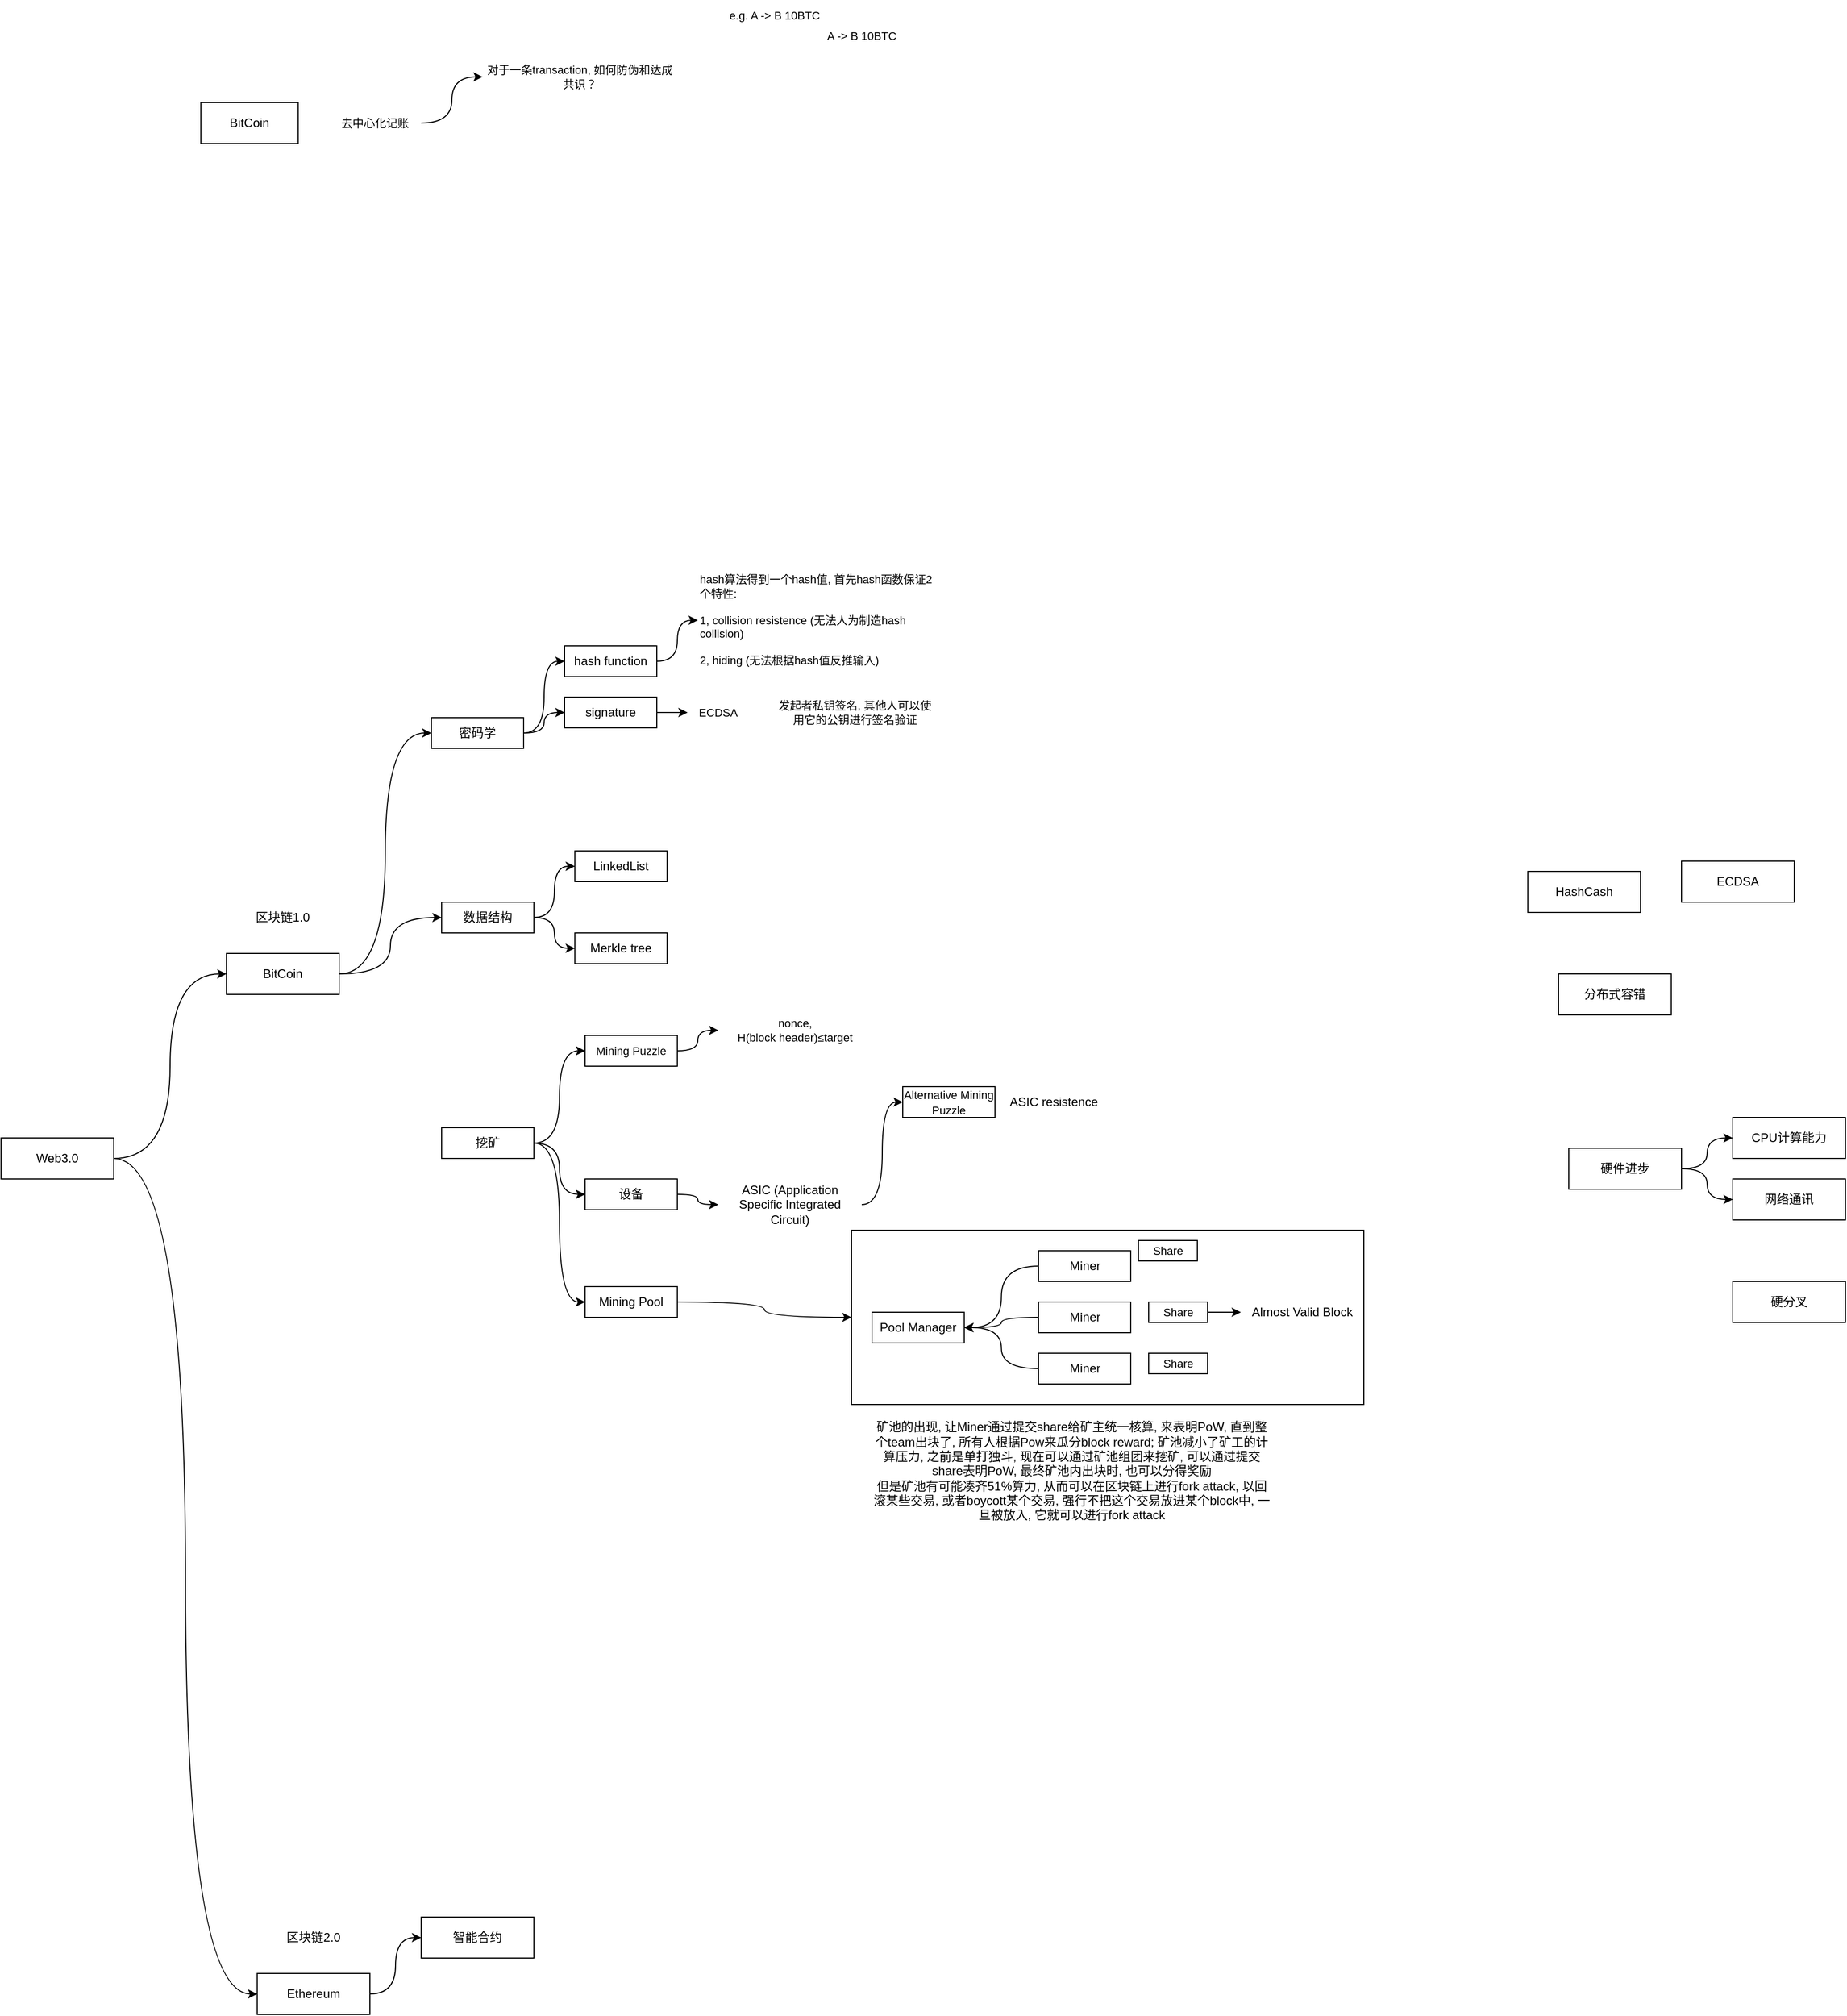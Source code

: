<mxfile version="28.2.0">
  <diagram id="98_-YopKsVhaZTTWU9En" name="Page-1">
    <mxGraphModel dx="1019" dy="1809" grid="1" gridSize="10" guides="1" tooltips="1" connect="1" arrows="1" fold="1" page="1" pageScale="1" pageWidth="827" pageHeight="1169" math="0" shadow="0">
      <root>
        <mxCell id="0" />
        <mxCell id="1" parent="0" />
        <mxCell id="L_eL_teailExIP526OJV-42" value="" style="rounded=0;whiteSpace=wrap;html=1;fontFamily=Helvetica;fontSize=11;fontColor=default;labelBackgroundColor=default;" vertex="1" parent="1">
          <mxGeometry x="880" y="350" width="500" height="170" as="geometry" />
        </mxCell>
        <mxCell id="F0gRG6pWzUZrUAnxOXtk-17" style="edgeStyle=orthogonalEdgeStyle;curved=1;rounded=0;orthogonalLoop=1;jettySize=auto;html=1;entryX=0;entryY=0.5;entryDx=0;entryDy=0;elbow=vertical;" parent="1" source="F0gRG6pWzUZrUAnxOXtk-1" target="F0gRG6pWzUZrUAnxOXtk-14" edge="1">
          <mxGeometry relative="1" as="geometry" />
        </mxCell>
        <mxCell id="F0gRG6pWzUZrUAnxOXtk-19" style="edgeStyle=orthogonalEdgeStyle;curved=1;rounded=0;orthogonalLoop=1;jettySize=auto;html=1;entryX=0;entryY=0.5;entryDx=0;entryDy=0;elbow=vertical;" parent="1" source="F0gRG6pWzUZrUAnxOXtk-1" target="F0gRG6pWzUZrUAnxOXtk-18" edge="1">
          <mxGeometry relative="1" as="geometry" />
        </mxCell>
        <mxCell id="F0gRG6pWzUZrUAnxOXtk-1" value="Web3.0" style="rounded=0;whiteSpace=wrap;html=1;" parent="1" vertex="1">
          <mxGeometry x="50" y="260" width="110" height="40" as="geometry" />
        </mxCell>
        <mxCell id="L_eL_teailExIP526OJV-3" style="edgeStyle=orthogonalEdgeStyle;shape=connector;curved=1;rounded=0;orthogonalLoop=1;jettySize=auto;html=1;entryX=0;entryY=0.5;entryDx=0;entryDy=0;strokeColor=default;align=center;verticalAlign=middle;fontFamily=Helvetica;fontSize=11;fontColor=default;labelBackgroundColor=default;endArrow=classic;" edge="1" parent="1" source="F0gRG6pWzUZrUAnxOXtk-2" target="L_eL_teailExIP526OJV-2">
          <mxGeometry relative="1" as="geometry" />
        </mxCell>
        <mxCell id="L_eL_teailExIP526OJV-14" style="edgeStyle=orthogonalEdgeStyle;shape=connector;curved=1;rounded=0;orthogonalLoop=1;jettySize=auto;html=1;strokeColor=default;align=center;verticalAlign=middle;fontFamily=Helvetica;fontSize=11;fontColor=default;labelBackgroundColor=default;endArrow=classic;" edge="1" parent="1" source="F0gRG6pWzUZrUAnxOXtk-2" target="L_eL_teailExIP526OJV-13">
          <mxGeometry relative="1" as="geometry" />
        </mxCell>
        <mxCell id="F0gRG6pWzUZrUAnxOXtk-2" value="密码学" style="rounded=0;whiteSpace=wrap;html=1;" parent="1" vertex="1">
          <mxGeometry x="470" y="-150" width="90" height="30" as="geometry" />
        </mxCell>
        <mxCell id="F0gRG6pWzUZrUAnxOXtk-3" value="分布式容错" style="rounded=0;whiteSpace=wrap;html=1;" parent="1" vertex="1">
          <mxGeometry x="1570" y="100" width="110" height="40" as="geometry" />
        </mxCell>
        <mxCell id="F0gRG6pWzUZrUAnxOXtk-9" style="edgeStyle=orthogonalEdgeStyle;rounded=0;orthogonalLoop=1;jettySize=auto;html=1;entryX=0;entryY=0.5;entryDx=0;entryDy=0;elbow=vertical;curved=1;" parent="1" source="F0gRG6pWzUZrUAnxOXtk-4" target="F0gRG6pWzUZrUAnxOXtk-7" edge="1">
          <mxGeometry relative="1" as="geometry" />
        </mxCell>
        <mxCell id="F0gRG6pWzUZrUAnxOXtk-12" style="edgeStyle=orthogonalEdgeStyle;curved=1;rounded=0;orthogonalLoop=1;jettySize=auto;html=1;entryX=0;entryY=0.5;entryDx=0;entryDy=0;elbow=vertical;" parent="1" source="F0gRG6pWzUZrUAnxOXtk-4" target="F0gRG6pWzUZrUAnxOXtk-8" edge="1">
          <mxGeometry relative="1" as="geometry" />
        </mxCell>
        <mxCell id="F0gRG6pWzUZrUAnxOXtk-4" value="硬件进步" style="rounded=0;whiteSpace=wrap;html=1;" parent="1" vertex="1">
          <mxGeometry x="1580" y="270" width="110" height="40" as="geometry" />
        </mxCell>
        <mxCell id="F0gRG6pWzUZrUAnxOXtk-5" value="HashCash" style="rounded=0;whiteSpace=wrap;html=1;" parent="1" vertex="1">
          <mxGeometry x="1540" width="110" height="40" as="geometry" />
        </mxCell>
        <mxCell id="F0gRG6pWzUZrUAnxOXtk-6" value="ECDSA" style="rounded=0;whiteSpace=wrap;html=1;" parent="1" vertex="1">
          <mxGeometry x="1690" y="-10" width="110" height="40" as="geometry" />
        </mxCell>
        <mxCell id="F0gRG6pWzUZrUAnxOXtk-7" value="CPU计算能力" style="rounded=0;whiteSpace=wrap;html=1;" parent="1" vertex="1">
          <mxGeometry x="1740" y="240" width="110" height="40" as="geometry" />
        </mxCell>
        <mxCell id="F0gRG6pWzUZrUAnxOXtk-8" value="网络通讯" style="rounded=0;whiteSpace=wrap;html=1;" parent="1" vertex="1">
          <mxGeometry x="1740" y="300" width="110" height="40" as="geometry" />
        </mxCell>
        <mxCell id="F0gRG6pWzUZrUAnxOXtk-13" value="硬分叉" style="rounded=0;whiteSpace=wrap;html=1;" parent="1" vertex="1">
          <mxGeometry x="1740" y="400" width="110" height="40" as="geometry" />
        </mxCell>
        <mxCell id="F0gRG6pWzUZrUAnxOXtk-23" style="edgeStyle=orthogonalEdgeStyle;curved=1;rounded=0;orthogonalLoop=1;jettySize=auto;html=1;entryX=0;entryY=0.5;entryDx=0;entryDy=0;elbow=vertical;" parent="1" source="F0gRG6pWzUZrUAnxOXtk-14" target="F0gRG6pWzUZrUAnxOXtk-20" edge="1">
          <mxGeometry relative="1" as="geometry" />
        </mxCell>
        <mxCell id="F0gRG6pWzUZrUAnxOXtk-14" value="&lt;span style=&quot;font-size: 12px;&quot;&gt;Ethereum&lt;/span&gt;" style="rounded=0;whiteSpace=wrap;html=1;" parent="1" vertex="1">
          <mxGeometry x="300" y="1075" width="110" height="40" as="geometry" />
        </mxCell>
        <mxCell id="L_eL_teailExIP526OJV-1" style="edgeStyle=orthogonalEdgeStyle;rounded=0;orthogonalLoop=1;jettySize=auto;html=1;entryX=0;entryY=0.5;entryDx=0;entryDy=0;curved=1;" edge="1" parent="1" source="F0gRG6pWzUZrUAnxOXtk-18" target="F0gRG6pWzUZrUAnxOXtk-2">
          <mxGeometry relative="1" as="geometry" />
        </mxCell>
        <mxCell id="L_eL_teailExIP526OJV-5" style="edgeStyle=orthogonalEdgeStyle;shape=connector;curved=1;rounded=0;orthogonalLoop=1;jettySize=auto;html=1;entryX=0;entryY=0.5;entryDx=0;entryDy=0;strokeColor=default;align=center;verticalAlign=middle;fontFamily=Helvetica;fontSize=11;fontColor=default;labelBackgroundColor=default;endArrow=classic;" edge="1" parent="1" source="F0gRG6pWzUZrUAnxOXtk-18" target="L_eL_teailExIP526OJV-4">
          <mxGeometry relative="1" as="geometry" />
        </mxCell>
        <mxCell id="F0gRG6pWzUZrUAnxOXtk-18" value="BitCoin" style="rounded=0;whiteSpace=wrap;html=1;" parent="1" vertex="1">
          <mxGeometry x="270" y="80" width="110" height="40" as="geometry" />
        </mxCell>
        <mxCell id="F0gRG6pWzUZrUAnxOXtk-20" value="智能合约" style="rounded=0;whiteSpace=wrap;html=1;" parent="1" vertex="1">
          <mxGeometry x="460" y="1020" width="110" height="40" as="geometry" />
        </mxCell>
        <mxCell id="F0gRG6pWzUZrUAnxOXtk-21" value="区块链1.0" style="text;html=1;strokeColor=none;fillColor=none;align=center;verticalAlign=middle;whiteSpace=wrap;rounded=0;" parent="1" vertex="1">
          <mxGeometry x="295" y="30" width="60" height="30" as="geometry" />
        </mxCell>
        <mxCell id="F0gRG6pWzUZrUAnxOXtk-22" value="区块链2.0" style="text;html=1;strokeColor=none;fillColor=none;align=center;verticalAlign=middle;whiteSpace=wrap;rounded=0;" parent="1" vertex="1">
          <mxGeometry x="325" y="1025" width="60" height="30" as="geometry" />
        </mxCell>
        <mxCell id="L_eL_teailExIP526OJV-7" style="edgeStyle=orthogonalEdgeStyle;shape=connector;curved=1;rounded=0;orthogonalLoop=1;jettySize=auto;html=1;strokeColor=default;align=center;verticalAlign=middle;fontFamily=Helvetica;fontSize=11;fontColor=default;labelBackgroundColor=default;endArrow=classic;" edge="1" parent="1" source="L_eL_teailExIP526OJV-2" target="L_eL_teailExIP526OJV-6">
          <mxGeometry relative="1" as="geometry" />
        </mxCell>
        <mxCell id="L_eL_teailExIP526OJV-2" value="hash function" style="rounded=0;whiteSpace=wrap;html=1;" vertex="1" parent="1">
          <mxGeometry x="600" y="-220" width="90" height="30" as="geometry" />
        </mxCell>
        <mxCell id="L_eL_teailExIP526OJV-10" style="edgeStyle=orthogonalEdgeStyle;shape=connector;curved=1;rounded=0;orthogonalLoop=1;jettySize=auto;html=1;entryX=0;entryY=0.5;entryDx=0;entryDy=0;strokeColor=default;align=center;verticalAlign=middle;fontFamily=Helvetica;fontSize=11;fontColor=default;labelBackgroundColor=default;endArrow=classic;" edge="1" parent="1" source="L_eL_teailExIP526OJV-4" target="L_eL_teailExIP526OJV-8">
          <mxGeometry relative="1" as="geometry" />
        </mxCell>
        <mxCell id="L_eL_teailExIP526OJV-12" style="edgeStyle=orthogonalEdgeStyle;shape=connector;curved=1;rounded=0;orthogonalLoop=1;jettySize=auto;html=1;entryX=0;entryY=0.5;entryDx=0;entryDy=0;strokeColor=default;align=center;verticalAlign=middle;fontFamily=Helvetica;fontSize=11;fontColor=default;labelBackgroundColor=default;endArrow=classic;" edge="1" parent="1" source="L_eL_teailExIP526OJV-4" target="L_eL_teailExIP526OJV-9">
          <mxGeometry relative="1" as="geometry" />
        </mxCell>
        <mxCell id="L_eL_teailExIP526OJV-4" value="数据结构" style="rounded=0;whiteSpace=wrap;html=1;" vertex="1" parent="1">
          <mxGeometry x="480" y="30" width="90" height="30" as="geometry" />
        </mxCell>
        <mxCell id="L_eL_teailExIP526OJV-6" value="&lt;div&gt;hash算法得到一个hash值, 首先hash函数保证2个特性:&lt;/div&gt;&lt;div&gt;&lt;br&gt;&lt;/div&gt;&lt;div&gt;1, collision resistence (无法人为制造hash collision)&lt;/div&gt;&lt;div&gt;&lt;br&gt;&lt;/div&gt;&lt;div&gt;2, hiding (无法根据hash值反推输入)&lt;/div&gt;" style="text;html=1;align=left;verticalAlign=middle;whiteSpace=wrap;rounded=0;fontFamily=Helvetica;fontSize=11;fontColor=default;labelBackgroundColor=default;" vertex="1" parent="1">
          <mxGeometry x="730" y="-300" width="230" height="110" as="geometry" />
        </mxCell>
        <mxCell id="L_eL_teailExIP526OJV-8" value="LinkedList" style="rounded=0;whiteSpace=wrap;html=1;" vertex="1" parent="1">
          <mxGeometry x="610" y="-20" width="90" height="30" as="geometry" />
        </mxCell>
        <mxCell id="L_eL_teailExIP526OJV-9" value="Merkle tree" style="rounded=0;whiteSpace=wrap;html=1;" vertex="1" parent="1">
          <mxGeometry x="610" y="60" width="90" height="30" as="geometry" />
        </mxCell>
        <mxCell id="L_eL_teailExIP526OJV-26" value="" style="edgeStyle=orthogonalEdgeStyle;shape=connector;curved=1;rounded=0;orthogonalLoop=1;jettySize=auto;html=1;strokeColor=default;align=center;verticalAlign=middle;fontFamily=Helvetica;fontSize=11;fontColor=default;labelBackgroundColor=default;endArrow=classic;" edge="1" parent="1" source="L_eL_teailExIP526OJV-13" target="L_eL_teailExIP526OJV-25">
          <mxGeometry relative="1" as="geometry" />
        </mxCell>
        <mxCell id="L_eL_teailExIP526OJV-13" value="signature" style="rounded=0;whiteSpace=wrap;html=1;" vertex="1" parent="1">
          <mxGeometry x="600" y="-170" width="90" height="30" as="geometry" />
        </mxCell>
        <mxCell id="L_eL_teailExIP526OJV-44" style="edgeStyle=orthogonalEdgeStyle;shape=connector;curved=1;rounded=0;orthogonalLoop=1;jettySize=auto;html=1;entryX=0;entryY=0.5;entryDx=0;entryDy=0;strokeColor=default;align=center;verticalAlign=middle;fontFamily=Helvetica;fontSize=11;fontColor=default;labelBackgroundColor=default;endArrow=classic;" edge="1" parent="1" source="L_eL_teailExIP526OJV-15" target="L_eL_teailExIP526OJV-20">
          <mxGeometry relative="1" as="geometry" />
        </mxCell>
        <mxCell id="L_eL_teailExIP526OJV-45" style="edgeStyle=orthogonalEdgeStyle;shape=connector;curved=1;rounded=0;orthogonalLoop=1;jettySize=auto;html=1;entryX=0;entryY=0.5;entryDx=0;entryDy=0;strokeColor=default;align=center;verticalAlign=middle;fontFamily=Helvetica;fontSize=11;fontColor=default;labelBackgroundColor=default;endArrow=classic;" edge="1" parent="1" source="L_eL_teailExIP526OJV-15" target="L_eL_teailExIP526OJV-16">
          <mxGeometry relative="1" as="geometry" />
        </mxCell>
        <mxCell id="L_eL_teailExIP526OJV-46" style="edgeStyle=orthogonalEdgeStyle;shape=connector;curved=1;rounded=0;orthogonalLoop=1;jettySize=auto;html=1;entryX=0;entryY=0.5;entryDx=0;entryDy=0;strokeColor=default;align=center;verticalAlign=middle;fontFamily=Helvetica;fontSize=11;fontColor=default;labelBackgroundColor=default;endArrow=classic;" edge="1" parent="1" source="L_eL_teailExIP526OJV-15" target="L_eL_teailExIP526OJV-33">
          <mxGeometry relative="1" as="geometry" />
        </mxCell>
        <mxCell id="L_eL_teailExIP526OJV-15" value="挖矿" style="rounded=0;whiteSpace=wrap;html=1;" vertex="1" parent="1">
          <mxGeometry x="480" y="250" width="90" height="30" as="geometry" />
        </mxCell>
        <mxCell id="L_eL_teailExIP526OJV-18" style="edgeStyle=orthogonalEdgeStyle;shape=connector;curved=1;rounded=0;orthogonalLoop=1;jettySize=auto;html=1;strokeColor=default;align=center;verticalAlign=middle;fontFamily=Helvetica;fontSize=11;fontColor=default;labelBackgroundColor=default;endArrow=classic;" edge="1" parent="1" source="L_eL_teailExIP526OJV-16" target="L_eL_teailExIP526OJV-17">
          <mxGeometry relative="1" as="geometry" />
        </mxCell>
        <mxCell id="L_eL_teailExIP526OJV-16" value="设备" style="rounded=0;whiteSpace=wrap;html=1;" vertex="1" parent="1">
          <mxGeometry x="620" y="300" width="90" height="30" as="geometry" />
        </mxCell>
        <mxCell id="L_eL_teailExIP526OJV-24" style="edgeStyle=orthogonalEdgeStyle;shape=connector;curved=1;rounded=0;orthogonalLoop=1;jettySize=auto;html=1;entryX=0;entryY=0.5;entryDx=0;entryDy=0;strokeColor=default;align=center;verticalAlign=middle;fontFamily=Helvetica;fontSize=11;fontColor=default;labelBackgroundColor=default;endArrow=classic;" edge="1" parent="1" source="L_eL_teailExIP526OJV-17" target="L_eL_teailExIP526OJV-22">
          <mxGeometry relative="1" as="geometry" />
        </mxCell>
        <mxCell id="L_eL_teailExIP526OJV-17" value="ASIC (Application Specific Integrated Circuit)" style="text;html=1;strokeColor=none;fillColor=none;align=center;verticalAlign=middle;whiteSpace=wrap;rounded=0;" vertex="1" parent="1">
          <mxGeometry x="750" y="300" width="140" height="50" as="geometry" />
        </mxCell>
        <mxCell id="L_eL_teailExIP526OJV-19" value="&lt;span class=&quot;base&quot;&gt;&lt;span class=&quot;mord mathnormal&quot;&gt;nonce, H&lt;/span&gt;&lt;span class=&quot;mopen&quot;&gt;(&lt;/span&gt;&lt;span class=&quot;mord text&quot;&gt;&lt;span class=&quot;mord&quot;&gt;block&amp;nbsp;header&lt;/span&gt;&lt;/span&gt;&lt;span class=&quot;mclose&quot;&gt;)&lt;/span&gt;&lt;span class=&quot;mspace&quot;&gt;&lt;/span&gt;&lt;span class=&quot;mrel&quot;&gt;≤&lt;/span&gt;&lt;span class=&quot;mspace&quot;&gt;&lt;/span&gt;&lt;/span&gt;&lt;span class=&quot;base&quot;&gt;&lt;span class=&quot;strut&quot;&gt;&lt;/span&gt;&lt;span class=&quot;mord text&quot;&gt;&lt;span class=&quot;mord&quot;&gt;target&lt;/span&gt;&lt;/span&gt;&lt;/span&gt;" style="text;html=1;align=center;verticalAlign=middle;whiteSpace=wrap;rounded=0;fontFamily=Helvetica;fontSize=11;fontColor=default;labelBackgroundColor=default;" vertex="1" parent="1">
          <mxGeometry x="750" y="140" width="150" height="30" as="geometry" />
        </mxCell>
        <mxCell id="L_eL_teailExIP526OJV-21" style="edgeStyle=orthogonalEdgeStyle;shape=connector;curved=1;rounded=0;orthogonalLoop=1;jettySize=auto;html=1;strokeColor=default;align=center;verticalAlign=middle;fontFamily=Helvetica;fontSize=11;fontColor=default;labelBackgroundColor=default;endArrow=classic;" edge="1" parent="1" source="L_eL_teailExIP526OJV-20" target="L_eL_teailExIP526OJV-19">
          <mxGeometry relative="1" as="geometry" />
        </mxCell>
        <mxCell id="L_eL_teailExIP526OJV-20" value="&lt;span style=&quot;font-size: 11px; background-color: rgb(255, 255, 255);&quot;&gt;Mining Puzzle&lt;/span&gt;" style="rounded=0;whiteSpace=wrap;html=1;" vertex="1" parent="1">
          <mxGeometry x="620" y="160" width="90" height="30" as="geometry" />
        </mxCell>
        <mxCell id="L_eL_teailExIP526OJV-22" value="&lt;span style=&quot;font-size: 11px; background-color: rgb(255, 255, 255);&quot;&gt;Alternative Mining Puzzle&lt;/span&gt;" style="rounded=0;whiteSpace=wrap;html=1;" vertex="1" parent="1">
          <mxGeometry x="930" y="210" width="90" height="30" as="geometry" />
        </mxCell>
        <mxCell id="L_eL_teailExIP526OJV-23" value="ASIC resistence" style="text;html=1;strokeColor=none;fillColor=none;align=center;verticalAlign=middle;whiteSpace=wrap;rounded=0;" vertex="1" parent="1">
          <mxGeometry x="1030" y="210" width="95" height="30" as="geometry" />
        </mxCell>
        <mxCell id="L_eL_teailExIP526OJV-25" value="ECDSA" style="text;html=1;align=center;verticalAlign=middle;whiteSpace=wrap;rounded=0;fontFamily=Helvetica;fontSize=11;fontColor=default;labelBackgroundColor=default;" vertex="1" parent="1">
          <mxGeometry x="720" y="-170" width="60" height="30" as="geometry" />
        </mxCell>
        <mxCell id="L_eL_teailExIP526OJV-27" value="发起者私钥签名, 其他人可以使用它的公钥进行签名验证" style="text;html=1;align=center;verticalAlign=middle;whiteSpace=wrap;rounded=0;fontFamily=Helvetica;fontSize=11;fontColor=default;labelBackgroundColor=default;" vertex="1" parent="1">
          <mxGeometry x="807" y="-170" width="153" height="30" as="geometry" />
        </mxCell>
        <mxCell id="L_eL_teailExIP526OJV-30" value="" style="edgeStyle=orthogonalEdgeStyle;shape=connector;curved=1;rounded=0;orthogonalLoop=1;jettySize=auto;html=1;strokeColor=default;align=center;verticalAlign=middle;fontFamily=Helvetica;fontSize=11;fontColor=default;labelBackgroundColor=default;endArrow=classic;" edge="1" parent="1" source="L_eL_teailExIP526OJV-28" target="L_eL_teailExIP526OJV-29">
          <mxGeometry relative="1" as="geometry" />
        </mxCell>
        <mxCell id="L_eL_teailExIP526OJV-28" value="&lt;span style=&quot;font-size: 11px; background-color: rgb(255, 255, 255);&quot;&gt;Share&lt;/span&gt;" style="rounded=0;whiteSpace=wrap;html=1;" vertex="1" parent="1">
          <mxGeometry x="1170" y="420" width="57.5" height="20" as="geometry" />
        </mxCell>
        <mxCell id="L_eL_teailExIP526OJV-29" value="Almost Valid Block" style="text;html=1;strokeColor=none;fillColor=none;align=center;verticalAlign=middle;whiteSpace=wrap;rounded=0;" vertex="1" parent="1">
          <mxGeometry x="1260" y="415" width="120" height="30" as="geometry" />
        </mxCell>
        <mxCell id="L_eL_teailExIP526OJV-31" value="Pool Manager" style="rounded=0;whiteSpace=wrap;html=1;" vertex="1" parent="1">
          <mxGeometry x="900" y="430" width="90" height="30" as="geometry" />
        </mxCell>
        <mxCell id="L_eL_teailExIP526OJV-43" style="edgeStyle=orthogonalEdgeStyle;shape=connector;curved=1;rounded=0;orthogonalLoop=1;jettySize=auto;html=1;strokeColor=default;align=center;verticalAlign=middle;fontFamily=Helvetica;fontSize=11;fontColor=default;labelBackgroundColor=default;endArrow=classic;" edge="1" parent="1" source="L_eL_teailExIP526OJV-33" target="L_eL_teailExIP526OJV-42">
          <mxGeometry relative="1" as="geometry" />
        </mxCell>
        <mxCell id="L_eL_teailExIP526OJV-33" value="Mining Pool" style="rounded=0;whiteSpace=wrap;html=1;" vertex="1" parent="1">
          <mxGeometry x="620" y="405" width="90" height="30" as="geometry" />
        </mxCell>
        <mxCell id="L_eL_teailExIP526OJV-37" style="edgeStyle=orthogonalEdgeStyle;shape=connector;curved=1;rounded=0;orthogonalLoop=1;jettySize=auto;html=1;entryX=1;entryY=0.5;entryDx=0;entryDy=0;strokeColor=default;align=center;verticalAlign=middle;fontFamily=Helvetica;fontSize=11;fontColor=default;labelBackgroundColor=default;endArrow=classic;" edge="1" parent="1" source="L_eL_teailExIP526OJV-34" target="L_eL_teailExIP526OJV-31">
          <mxGeometry relative="1" as="geometry" />
        </mxCell>
        <mxCell id="L_eL_teailExIP526OJV-34" value="Miner" style="rounded=0;whiteSpace=wrap;html=1;" vertex="1" parent="1">
          <mxGeometry x="1062.5" y="370" width="90" height="30" as="geometry" />
        </mxCell>
        <mxCell id="L_eL_teailExIP526OJV-38" style="edgeStyle=orthogonalEdgeStyle;shape=connector;curved=1;rounded=0;orthogonalLoop=1;jettySize=auto;html=1;strokeColor=default;align=center;verticalAlign=middle;fontFamily=Helvetica;fontSize=11;fontColor=default;labelBackgroundColor=default;endArrow=classic;" edge="1" parent="1" source="L_eL_teailExIP526OJV-35" target="L_eL_teailExIP526OJV-31">
          <mxGeometry relative="1" as="geometry" />
        </mxCell>
        <mxCell id="L_eL_teailExIP526OJV-35" value="Miner" style="rounded=0;whiteSpace=wrap;html=1;" vertex="1" parent="1">
          <mxGeometry x="1062.5" y="420" width="90" height="30" as="geometry" />
        </mxCell>
        <mxCell id="L_eL_teailExIP526OJV-39" style="edgeStyle=orthogonalEdgeStyle;shape=connector;curved=1;rounded=0;orthogonalLoop=1;jettySize=auto;html=1;entryX=1;entryY=0.5;entryDx=0;entryDy=0;strokeColor=default;align=center;verticalAlign=middle;fontFamily=Helvetica;fontSize=11;fontColor=default;labelBackgroundColor=default;endArrow=classic;" edge="1" parent="1" source="L_eL_teailExIP526OJV-36" target="L_eL_teailExIP526OJV-31">
          <mxGeometry relative="1" as="geometry" />
        </mxCell>
        <mxCell id="L_eL_teailExIP526OJV-36" value="Miner" style="rounded=0;whiteSpace=wrap;html=1;" vertex="1" parent="1">
          <mxGeometry x="1062.5" y="470" width="90" height="30" as="geometry" />
        </mxCell>
        <mxCell id="L_eL_teailExIP526OJV-40" value="&lt;span style=&quot;font-size: 11px; background-color: rgb(255, 255, 255);&quot;&gt;Share&lt;/span&gt;" style="rounded=0;whiteSpace=wrap;html=1;" vertex="1" parent="1">
          <mxGeometry x="1170" y="470" width="57.5" height="20" as="geometry" />
        </mxCell>
        <mxCell id="L_eL_teailExIP526OJV-41" value="&lt;span style=&quot;font-size: 11px; background-color: rgb(255, 255, 255);&quot;&gt;Share&lt;/span&gt;" style="rounded=0;whiteSpace=wrap;html=1;" vertex="1" parent="1">
          <mxGeometry x="1160" y="360" width="57.5" height="20" as="geometry" />
        </mxCell>
        <mxCell id="L_eL_teailExIP526OJV-47" value="矿池的出现, 让Miner通过提交share给矿主统一核算, 来表明PoW, 直到整个team出块了, 所有人根据Pow来瓜分block reward; 矿池减小了矿工的计算压力, 之前是单打独斗, 现在可以通过矿池组团来挖矿, 可以通过提交share表明PoW, 最终矿池内出块时, 也可以分得奖励&lt;br&gt;但是矿池有可能凑齐51%算力, 从而可以在区块链上进行fork attack, 以回滚某些交易, 或者boycott某个交易, 强行不把这个交易放进某个block中, 一旦被放入, 它就可以进行fork attack" style="text;html=1;strokeColor=none;fillColor=none;align=center;verticalAlign=middle;whiteSpace=wrap;rounded=0;" vertex="1" parent="1">
          <mxGeometry x="900" y="527" width="390" height="115" as="geometry" />
        </mxCell>
        <mxCell id="L_eL_teailExIP526OJV-48" value="BitCoin" style="rounded=0;whiteSpace=wrap;html=1;" vertex="1" parent="1">
          <mxGeometry x="245" y="-750" width="95" height="40" as="geometry" />
        </mxCell>
        <mxCell id="L_eL_teailExIP526OJV-51" style="edgeStyle=orthogonalEdgeStyle;shape=connector;curved=1;rounded=0;orthogonalLoop=1;jettySize=auto;html=1;entryX=0;entryY=0.5;entryDx=0;entryDy=0;strokeColor=default;align=center;verticalAlign=middle;fontFamily=Helvetica;fontSize=11;fontColor=default;labelBackgroundColor=default;endArrow=classic;" edge="1" parent="1" source="L_eL_teailExIP526OJV-49" target="L_eL_teailExIP526OJV-50">
          <mxGeometry relative="1" as="geometry" />
        </mxCell>
        <mxCell id="L_eL_teailExIP526OJV-49" value="去中心化记账" style="text;html=1;align=center;verticalAlign=middle;whiteSpace=wrap;rounded=0;fontFamily=Helvetica;fontSize=11;fontColor=default;labelBackgroundColor=default;" vertex="1" parent="1">
          <mxGeometry x="370" y="-745" width="90" height="30" as="geometry" />
        </mxCell>
        <mxCell id="L_eL_teailExIP526OJV-50" value="对于一条transaction, 如何防伪和达成共识？" style="text;html=1;align=center;verticalAlign=middle;whiteSpace=wrap;rounded=0;fontFamily=Helvetica;fontSize=11;fontColor=default;labelBackgroundColor=default;" vertex="1" parent="1">
          <mxGeometry x="520" y="-790" width="190" height="30" as="geometry" />
        </mxCell>
        <mxCell id="L_eL_teailExIP526OJV-52" value="e.g. A -&amp;gt; B 10BTC" style="text;html=1;align=center;verticalAlign=middle;whiteSpace=wrap;rounded=0;fontFamily=Helvetica;fontSize=11;fontColor=default;labelBackgroundColor=default;" vertex="1" parent="1">
          <mxGeometry x="750" y="-850" width="110" height="30" as="geometry" />
        </mxCell>
        <mxCell id="L_eL_teailExIP526OJV-54" value="A -&amp;gt; B 10BTC" style="text;html=1;align=center;verticalAlign=middle;whiteSpace=wrap;rounded=0;fontFamily=Helvetica;fontSize=11;fontColor=default;labelBackgroundColor=default;" vertex="1" parent="1">
          <mxGeometry x="850" y="-830" width="80" height="30" as="geometry" />
        </mxCell>
      </root>
    </mxGraphModel>
  </diagram>
</mxfile>
